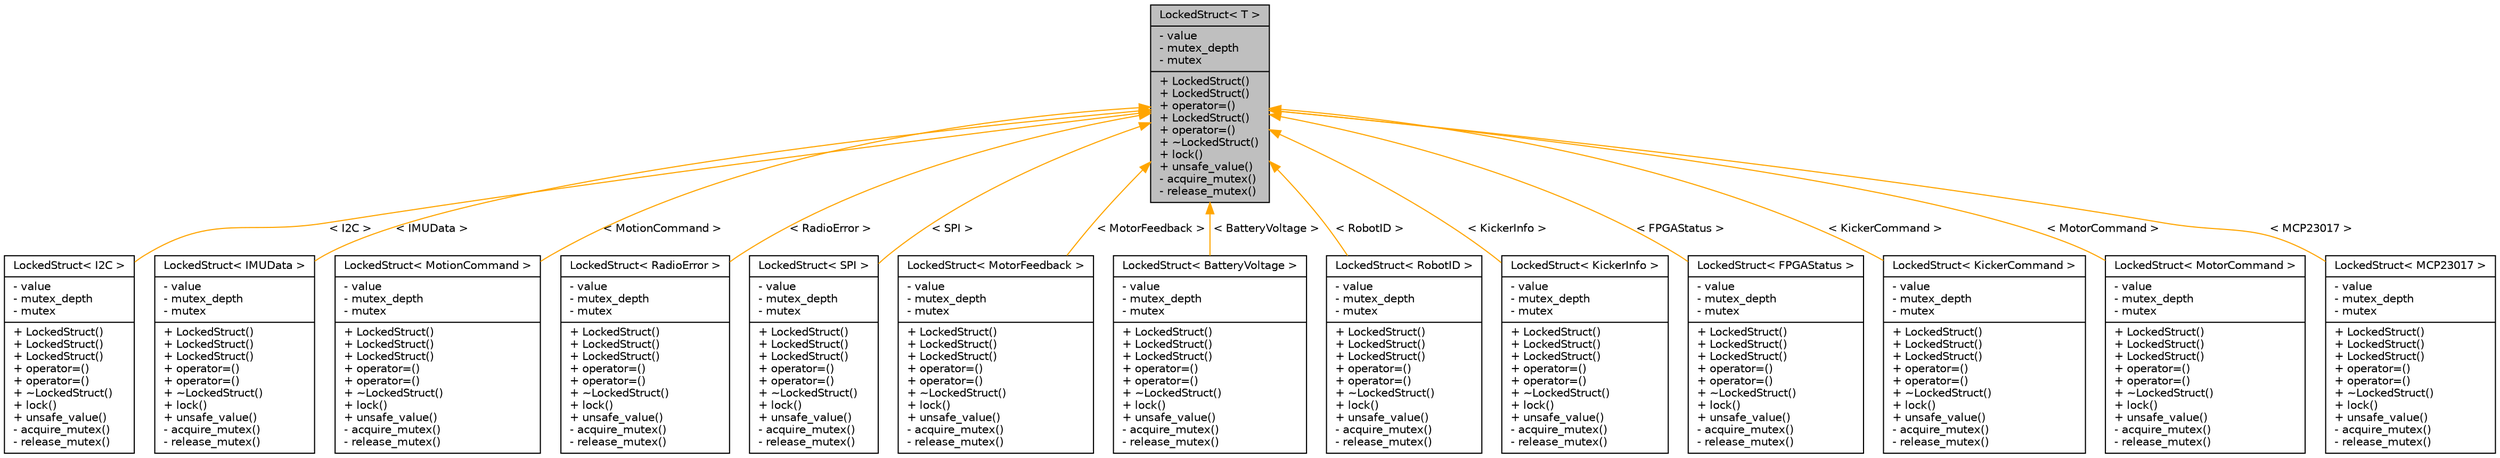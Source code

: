 digraph "LockedStruct&lt; T &gt;"
{
  edge [fontname="Helvetica",fontsize="10",labelfontname="Helvetica",labelfontsize="10"];
  node [fontname="Helvetica",fontsize="10",shape=record];
  Node0 [label="{LockedStruct\< T \>\n|- value\l- mutex_depth\l- mutex\l|+ LockedStruct()\l+ LockedStruct()\l+ operator=()\l+ LockedStruct()\l+ operator=()\l+ ~LockedStruct()\l+ lock()\l+ unsafe_value()\l- acquire_mutex()\l- release_mutex()\l}",height=0.2,width=0.4,color="black", fillcolor="grey75", style="filled", fontcolor="black"];
  Node0 -> Node1 [dir="back",color="orange",fontsize="10",style="solid",label=" \< I2C \>" ,fontname="Helvetica"];
  Node1 [label="{LockedStruct\< I2C \>\n|- value\l- mutex_depth\l- mutex\l|+ LockedStruct()\l+ LockedStruct()\l+ LockedStruct()\l+ operator=()\l+ operator=()\l+ ~LockedStruct()\l+ lock()\l+ unsafe_value()\l- acquire_mutex()\l- release_mutex()\l}",height=0.2,width=0.4,color="black", fillcolor="white", style="filled",URL="$struct_locked_struct.html"];
  Node0 -> Node2 [dir="back",color="orange",fontsize="10",style="solid",label=" \< IMUData \>" ,fontname="Helvetica"];
  Node2 [label="{LockedStruct\< IMUData \>\n|- value\l- mutex_depth\l- mutex\l|+ LockedStruct()\l+ LockedStruct()\l+ LockedStruct()\l+ operator=()\l+ operator=()\l+ ~LockedStruct()\l+ lock()\l+ unsafe_value()\l- acquire_mutex()\l- release_mutex()\l}",height=0.2,width=0.4,color="black", fillcolor="white", style="filled",URL="$struct_locked_struct.html"];
  Node0 -> Node3 [dir="back",color="orange",fontsize="10",style="solid",label=" \< MotionCommand \>" ,fontname="Helvetica"];
  Node3 [label="{LockedStruct\< MotionCommand \>\n|- value\l- mutex_depth\l- mutex\l|+ LockedStruct()\l+ LockedStruct()\l+ LockedStruct()\l+ operator=()\l+ operator=()\l+ ~LockedStruct()\l+ lock()\l+ unsafe_value()\l- acquire_mutex()\l- release_mutex()\l}",height=0.2,width=0.4,color="black", fillcolor="white", style="filled",URL="$struct_locked_struct.html"];
  Node0 -> Node4 [dir="back",color="orange",fontsize="10",style="solid",label=" \< RadioError \>" ,fontname="Helvetica"];
  Node4 [label="{LockedStruct\< RadioError \>\n|- value\l- mutex_depth\l- mutex\l|+ LockedStruct()\l+ LockedStruct()\l+ LockedStruct()\l+ operator=()\l+ operator=()\l+ ~LockedStruct()\l+ lock()\l+ unsafe_value()\l- acquire_mutex()\l- release_mutex()\l}",height=0.2,width=0.4,color="black", fillcolor="white", style="filled",URL="$struct_locked_struct.html"];
  Node0 -> Node5 [dir="back",color="orange",fontsize="10",style="solid",label=" \< SPI \>" ,fontname="Helvetica"];
  Node5 [label="{LockedStruct\< SPI \>\n|- value\l- mutex_depth\l- mutex\l|+ LockedStruct()\l+ LockedStruct()\l+ LockedStruct()\l+ operator=()\l+ operator=()\l+ ~LockedStruct()\l+ lock()\l+ unsafe_value()\l- acquire_mutex()\l- release_mutex()\l}",height=0.2,width=0.4,color="black", fillcolor="white", style="filled",URL="$struct_locked_struct.html"];
  Node0 -> Node6 [dir="back",color="orange",fontsize="10",style="solid",label=" \< MotorFeedback \>" ,fontname="Helvetica"];
  Node6 [label="{LockedStruct\< MotorFeedback \>\n|- value\l- mutex_depth\l- mutex\l|+ LockedStruct()\l+ LockedStruct()\l+ LockedStruct()\l+ operator=()\l+ operator=()\l+ ~LockedStruct()\l+ lock()\l+ unsafe_value()\l- acquire_mutex()\l- release_mutex()\l}",height=0.2,width=0.4,color="black", fillcolor="white", style="filled",URL="$struct_locked_struct.html"];
  Node0 -> Node7 [dir="back",color="orange",fontsize="10",style="solid",label=" \< BatteryVoltage \>" ,fontname="Helvetica"];
  Node7 [label="{LockedStruct\< BatteryVoltage \>\n|- value\l- mutex_depth\l- mutex\l|+ LockedStruct()\l+ LockedStruct()\l+ LockedStruct()\l+ operator=()\l+ operator=()\l+ ~LockedStruct()\l+ lock()\l+ unsafe_value()\l- acquire_mutex()\l- release_mutex()\l}",height=0.2,width=0.4,color="black", fillcolor="white", style="filled",URL="$struct_locked_struct.html"];
  Node0 -> Node8 [dir="back",color="orange",fontsize="10",style="solid",label=" \< RobotID \>" ,fontname="Helvetica"];
  Node8 [label="{LockedStruct\< RobotID \>\n|- value\l- mutex_depth\l- mutex\l|+ LockedStruct()\l+ LockedStruct()\l+ LockedStruct()\l+ operator=()\l+ operator=()\l+ ~LockedStruct()\l+ lock()\l+ unsafe_value()\l- acquire_mutex()\l- release_mutex()\l}",height=0.2,width=0.4,color="black", fillcolor="white", style="filled",URL="$struct_locked_struct.html"];
  Node0 -> Node9 [dir="back",color="orange",fontsize="10",style="solid",label=" \< KickerInfo \>" ,fontname="Helvetica"];
  Node9 [label="{LockedStruct\< KickerInfo \>\n|- value\l- mutex_depth\l- mutex\l|+ LockedStruct()\l+ LockedStruct()\l+ LockedStruct()\l+ operator=()\l+ operator=()\l+ ~LockedStruct()\l+ lock()\l+ unsafe_value()\l- acquire_mutex()\l- release_mutex()\l}",height=0.2,width=0.4,color="black", fillcolor="white", style="filled",URL="$struct_locked_struct.html"];
  Node0 -> Node10 [dir="back",color="orange",fontsize="10",style="solid",label=" \< FPGAStatus \>" ,fontname="Helvetica"];
  Node10 [label="{LockedStruct\< FPGAStatus \>\n|- value\l- mutex_depth\l- mutex\l|+ LockedStruct()\l+ LockedStruct()\l+ LockedStruct()\l+ operator=()\l+ operator=()\l+ ~LockedStruct()\l+ lock()\l+ unsafe_value()\l- acquire_mutex()\l- release_mutex()\l}",height=0.2,width=0.4,color="black", fillcolor="white", style="filled",URL="$struct_locked_struct.html"];
  Node0 -> Node11 [dir="back",color="orange",fontsize="10",style="solid",label=" \< KickerCommand \>" ,fontname="Helvetica"];
  Node11 [label="{LockedStruct\< KickerCommand \>\n|- value\l- mutex_depth\l- mutex\l|+ LockedStruct()\l+ LockedStruct()\l+ LockedStruct()\l+ operator=()\l+ operator=()\l+ ~LockedStruct()\l+ lock()\l+ unsafe_value()\l- acquire_mutex()\l- release_mutex()\l}",height=0.2,width=0.4,color="black", fillcolor="white", style="filled",URL="$struct_locked_struct.html"];
  Node0 -> Node12 [dir="back",color="orange",fontsize="10",style="solid",label=" \< MotorCommand \>" ,fontname="Helvetica"];
  Node12 [label="{LockedStruct\< MotorCommand \>\n|- value\l- mutex_depth\l- mutex\l|+ LockedStruct()\l+ LockedStruct()\l+ LockedStruct()\l+ operator=()\l+ operator=()\l+ ~LockedStruct()\l+ lock()\l+ unsafe_value()\l- acquire_mutex()\l- release_mutex()\l}",height=0.2,width=0.4,color="black", fillcolor="white", style="filled",URL="$struct_locked_struct.html"];
  Node0 -> Node13 [dir="back",color="orange",fontsize="10",style="solid",label=" \< MCP23017 \>" ,fontname="Helvetica"];
  Node13 [label="{LockedStruct\< MCP23017 \>\n|- value\l- mutex_depth\l- mutex\l|+ LockedStruct()\l+ LockedStruct()\l+ LockedStruct()\l+ operator=()\l+ operator=()\l+ ~LockedStruct()\l+ lock()\l+ unsafe_value()\l- acquire_mutex()\l- release_mutex()\l}",height=0.2,width=0.4,color="black", fillcolor="white", style="filled",URL="$struct_locked_struct.html"];
}
